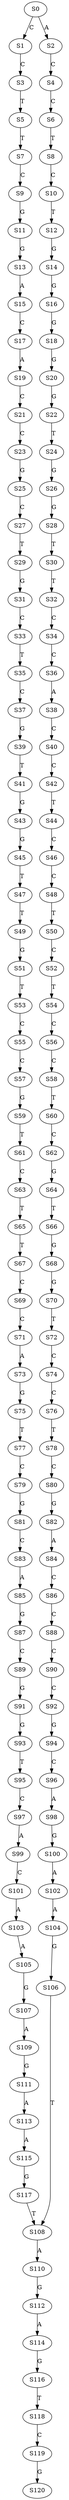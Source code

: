 strict digraph  {
	S0 -> S1 [ label = C ];
	S0 -> S2 [ label = A ];
	S1 -> S3 [ label = C ];
	S2 -> S4 [ label = C ];
	S3 -> S5 [ label = T ];
	S4 -> S6 [ label = C ];
	S5 -> S7 [ label = T ];
	S6 -> S8 [ label = T ];
	S7 -> S9 [ label = C ];
	S8 -> S10 [ label = C ];
	S9 -> S11 [ label = G ];
	S10 -> S12 [ label = T ];
	S11 -> S13 [ label = G ];
	S12 -> S14 [ label = G ];
	S13 -> S15 [ label = A ];
	S14 -> S16 [ label = G ];
	S15 -> S17 [ label = C ];
	S16 -> S18 [ label = G ];
	S17 -> S19 [ label = A ];
	S18 -> S20 [ label = G ];
	S19 -> S21 [ label = C ];
	S20 -> S22 [ label = G ];
	S21 -> S23 [ label = C ];
	S22 -> S24 [ label = T ];
	S23 -> S25 [ label = G ];
	S24 -> S26 [ label = G ];
	S25 -> S27 [ label = C ];
	S26 -> S28 [ label = G ];
	S27 -> S29 [ label = T ];
	S28 -> S30 [ label = T ];
	S29 -> S31 [ label = G ];
	S30 -> S32 [ label = T ];
	S31 -> S33 [ label = C ];
	S32 -> S34 [ label = C ];
	S33 -> S35 [ label = T ];
	S34 -> S36 [ label = C ];
	S35 -> S37 [ label = C ];
	S36 -> S38 [ label = A ];
	S37 -> S39 [ label = G ];
	S38 -> S40 [ label = C ];
	S39 -> S41 [ label = T ];
	S40 -> S42 [ label = C ];
	S41 -> S43 [ label = G ];
	S42 -> S44 [ label = T ];
	S43 -> S45 [ label = G ];
	S44 -> S46 [ label = C ];
	S45 -> S47 [ label = T ];
	S46 -> S48 [ label = C ];
	S47 -> S49 [ label = T ];
	S48 -> S50 [ label = T ];
	S49 -> S51 [ label = G ];
	S50 -> S52 [ label = C ];
	S51 -> S53 [ label = T ];
	S52 -> S54 [ label = T ];
	S53 -> S55 [ label = C ];
	S54 -> S56 [ label = C ];
	S55 -> S57 [ label = C ];
	S56 -> S58 [ label = C ];
	S57 -> S59 [ label = G ];
	S58 -> S60 [ label = T ];
	S59 -> S61 [ label = T ];
	S60 -> S62 [ label = C ];
	S61 -> S63 [ label = C ];
	S62 -> S64 [ label = G ];
	S63 -> S65 [ label = T ];
	S64 -> S66 [ label = T ];
	S65 -> S67 [ label = T ];
	S66 -> S68 [ label = G ];
	S67 -> S69 [ label = C ];
	S68 -> S70 [ label = G ];
	S69 -> S71 [ label = C ];
	S70 -> S72 [ label = T ];
	S71 -> S73 [ label = A ];
	S72 -> S74 [ label = C ];
	S73 -> S75 [ label = G ];
	S74 -> S76 [ label = C ];
	S75 -> S77 [ label = T ];
	S76 -> S78 [ label = T ];
	S77 -> S79 [ label = C ];
	S78 -> S80 [ label = C ];
	S79 -> S81 [ label = G ];
	S80 -> S82 [ label = G ];
	S81 -> S83 [ label = C ];
	S82 -> S84 [ label = A ];
	S83 -> S85 [ label = A ];
	S84 -> S86 [ label = C ];
	S85 -> S87 [ label = G ];
	S86 -> S88 [ label = C ];
	S87 -> S89 [ label = C ];
	S88 -> S90 [ label = C ];
	S89 -> S91 [ label = G ];
	S90 -> S92 [ label = C ];
	S91 -> S93 [ label = G ];
	S92 -> S94 [ label = G ];
	S93 -> S95 [ label = T ];
	S94 -> S96 [ label = C ];
	S95 -> S97 [ label = C ];
	S96 -> S98 [ label = A ];
	S97 -> S99 [ label = A ];
	S98 -> S100 [ label = G ];
	S99 -> S101 [ label = C ];
	S100 -> S102 [ label = A ];
	S101 -> S103 [ label = A ];
	S102 -> S104 [ label = A ];
	S103 -> S105 [ label = A ];
	S104 -> S106 [ label = G ];
	S105 -> S107 [ label = G ];
	S106 -> S108 [ label = T ];
	S107 -> S109 [ label = A ];
	S108 -> S110 [ label = A ];
	S109 -> S111 [ label = G ];
	S110 -> S112 [ label = G ];
	S111 -> S113 [ label = A ];
	S112 -> S114 [ label = A ];
	S113 -> S115 [ label = A ];
	S114 -> S116 [ label = G ];
	S115 -> S117 [ label = G ];
	S116 -> S118 [ label = T ];
	S117 -> S108 [ label = T ];
	S118 -> S119 [ label = C ];
	S119 -> S120 [ label = G ];
}
